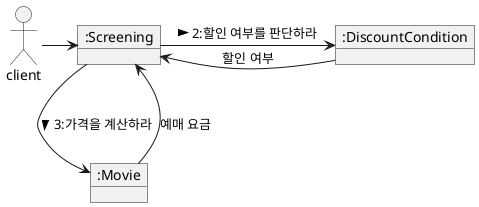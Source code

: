 @startuml
allow_mixing

actor "client" as c
object ":Screening" as s
object ":Movie" as m
object ":DiscountCondition" as dc

c -right-> s

s -down-> dc : 2:할인 여부를 판단하라 >
dc -> s : 할인 여부
s --> m : 3:가격을 계산하라 >
m -->s  :예매 요금

@enduml
